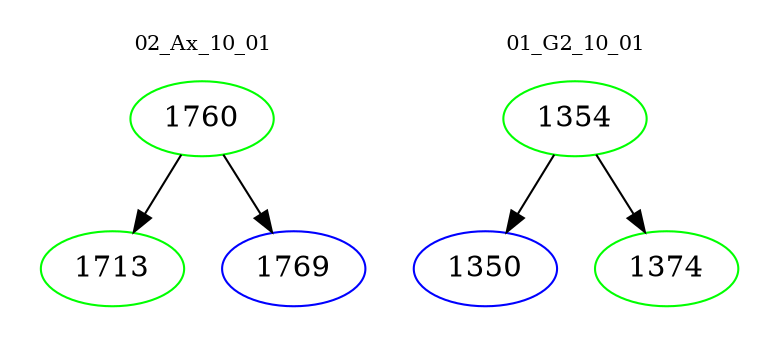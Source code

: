 digraph{
subgraph cluster_0 {
color = white
label = "02_Ax_10_01";
fontsize=10;
T0_1760 [label="1760", color="green"]
T0_1760 -> T0_1713 [color="black"]
T0_1713 [label="1713", color="green"]
T0_1760 -> T0_1769 [color="black"]
T0_1769 [label="1769", color="blue"]
}
subgraph cluster_1 {
color = white
label = "01_G2_10_01";
fontsize=10;
T1_1354 [label="1354", color="green"]
T1_1354 -> T1_1350 [color="black"]
T1_1350 [label="1350", color="blue"]
T1_1354 -> T1_1374 [color="black"]
T1_1374 [label="1374", color="green"]
}
}
